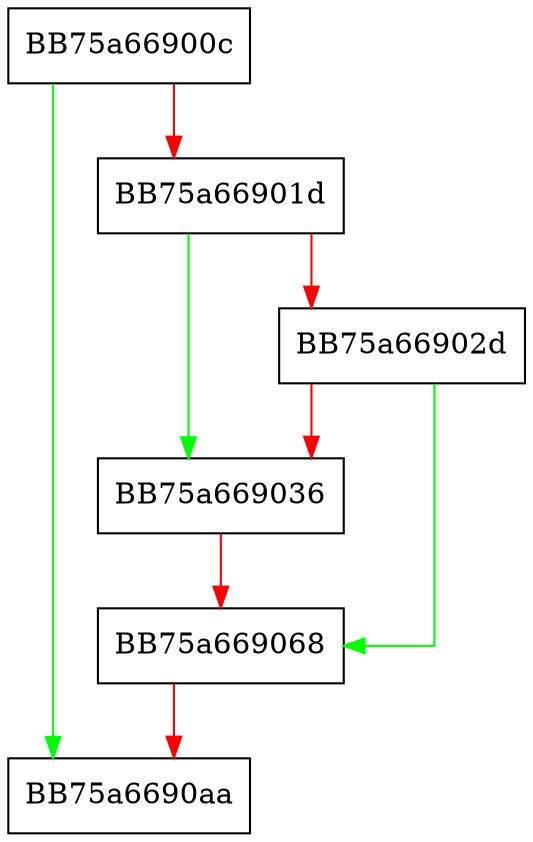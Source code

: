 digraph OnEnd {
  node [shape="box"];
  graph [splines=ortho];
  BB75a66900c -> BB75a6690aa [color="green"];
  BB75a66900c -> BB75a66901d [color="red"];
  BB75a66901d -> BB75a669036 [color="green"];
  BB75a66901d -> BB75a66902d [color="red"];
  BB75a66902d -> BB75a669068 [color="green"];
  BB75a66902d -> BB75a669036 [color="red"];
  BB75a669036 -> BB75a669068 [color="red"];
  BB75a669068 -> BB75a6690aa [color="red"];
}